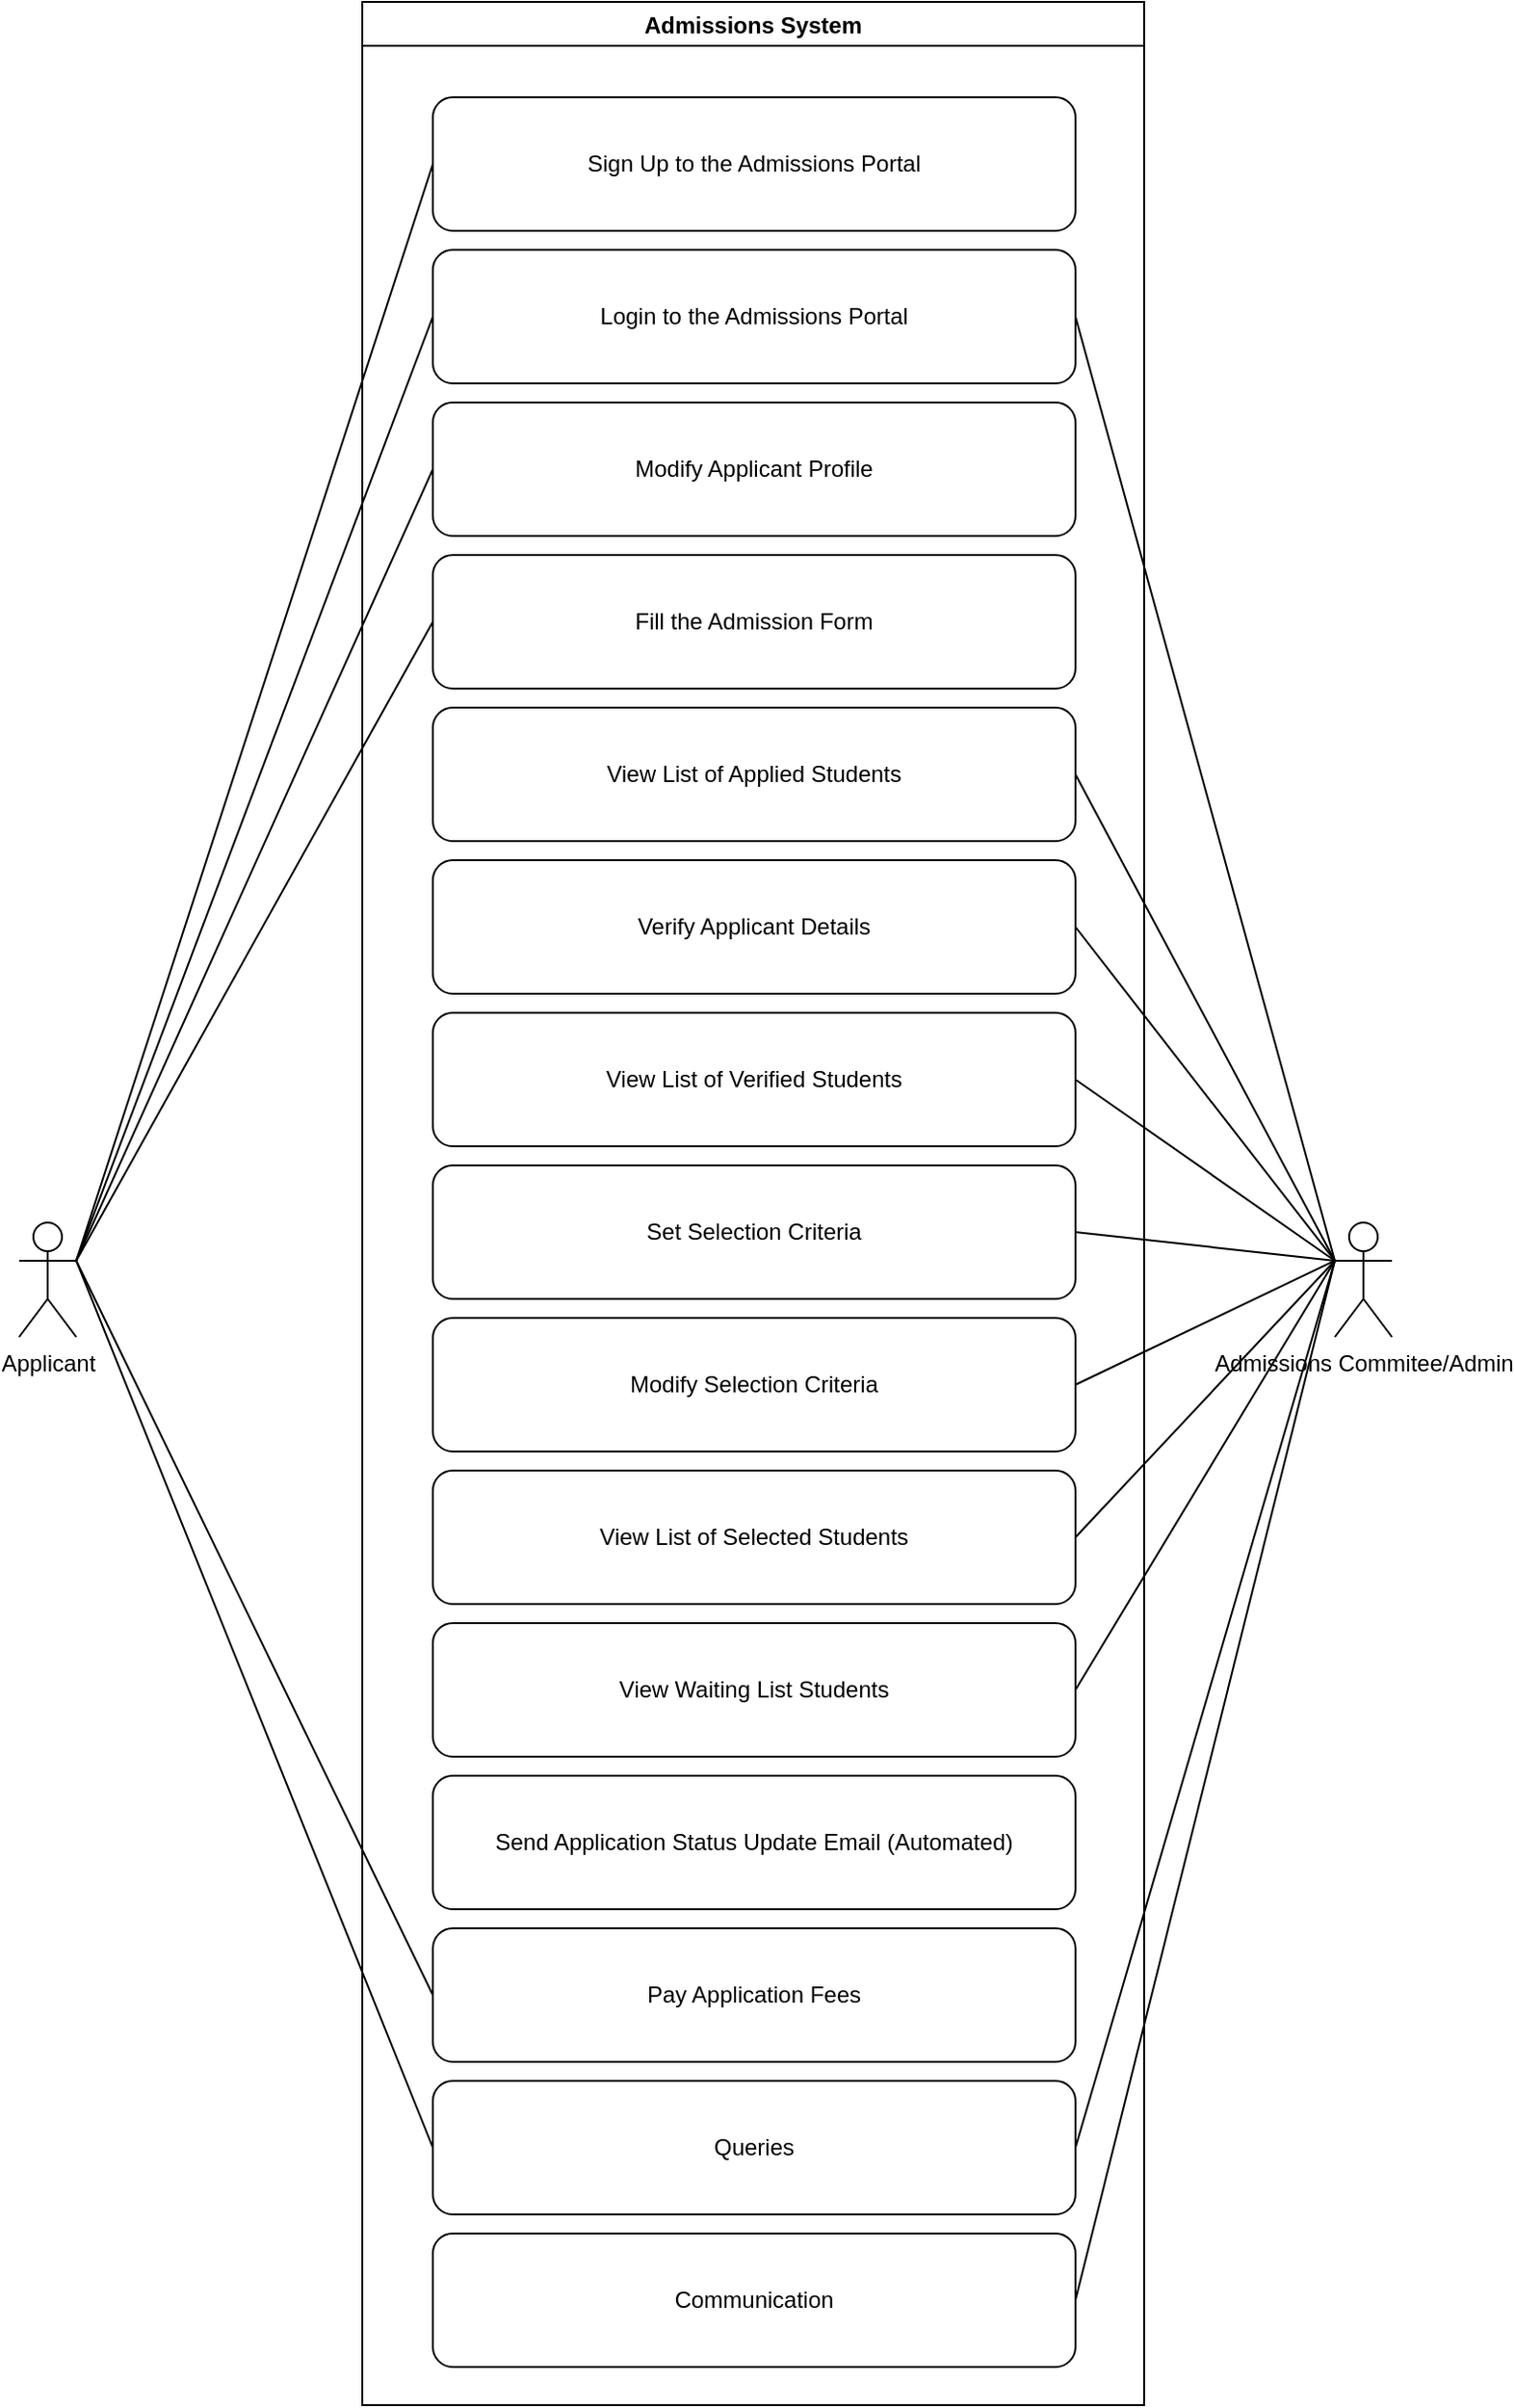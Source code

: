 <mxfile version="17.4.0" type="device"><diagram id="k9n9-CQZsQ2aGHW007xL" name="Page-1"><mxGraphModel dx="1422" dy="741" grid="1" gridSize="10" guides="1" tooltips="1" connect="1" arrows="1" fold="1" page="1" pageScale="1" pageWidth="850" pageHeight="1100" math="0" shadow="0"><root><mxCell id="0"/><mxCell id="1" parent="0"/><mxCell id="ayc1Tt3AWwYWDN0XbUUm-1" value="Applicant" style="shape=umlActor;verticalLabelPosition=bottom;verticalAlign=top;html=1;outlineConnect=0;" vertex="1" parent="1"><mxGeometry x="40" y="670" width="30" height="60" as="geometry"/></mxCell><mxCell id="ayc1Tt3AWwYWDN0XbUUm-2" value="&lt;div&gt;Admissions Commitee/Admin&lt;/div&gt;" style="shape=umlActor;verticalLabelPosition=bottom;verticalAlign=top;html=1;outlineConnect=0;" vertex="1" parent="1"><mxGeometry x="730" y="670" width="30" height="60" as="geometry"/></mxCell><mxCell id="ayc1Tt3AWwYWDN0XbUUm-4" value="Admissions System" style="swimlane;" vertex="1" parent="1"><mxGeometry x="220" y="30" width="410" height="1260" as="geometry"/></mxCell><mxCell id="ayc1Tt3AWwYWDN0XbUUm-5" value="Sign Up to the Admissions Portal" style="rounded=1;whiteSpace=wrap;html=1;" vertex="1" parent="ayc1Tt3AWwYWDN0XbUUm-4"><mxGeometry x="37" y="50" width="337" height="70" as="geometry"/></mxCell><mxCell id="ayc1Tt3AWwYWDN0XbUUm-6" value="Login to the Admissions Portal" style="rounded=1;whiteSpace=wrap;html=1;" vertex="1" parent="ayc1Tt3AWwYWDN0XbUUm-4"><mxGeometry x="37" y="130" width="337" height="70" as="geometry"/></mxCell><mxCell id="ayc1Tt3AWwYWDN0XbUUm-7" value="Fill the Admission Form" style="rounded=1;whiteSpace=wrap;html=1;" vertex="1" parent="ayc1Tt3AWwYWDN0XbUUm-4"><mxGeometry x="37" y="290" width="337" height="70" as="geometry"/></mxCell><mxCell id="ayc1Tt3AWwYWDN0XbUUm-8" value="Pay Application Fees" style="rounded=1;whiteSpace=wrap;html=1;" vertex="1" parent="ayc1Tt3AWwYWDN0XbUUm-4"><mxGeometry x="37" y="1010" width="337" height="70" as="geometry"/></mxCell><mxCell id="ayc1Tt3AWwYWDN0XbUUm-9" value="Modify Applicant Profile" style="rounded=1;whiteSpace=wrap;html=1;" vertex="1" parent="ayc1Tt3AWwYWDN0XbUUm-4"><mxGeometry x="37" y="210" width="337" height="70" as="geometry"/></mxCell><mxCell id="ayc1Tt3AWwYWDN0XbUUm-16" value="Queries" style="rounded=1;whiteSpace=wrap;html=1;" vertex="1" parent="ayc1Tt3AWwYWDN0XbUUm-4"><mxGeometry x="37" y="1090" width="337" height="70" as="geometry"/></mxCell><mxCell id="ayc1Tt3AWwYWDN0XbUUm-17" value="Communication" style="rounded=1;whiteSpace=wrap;html=1;" vertex="1" parent="ayc1Tt3AWwYWDN0XbUUm-4"><mxGeometry x="37" y="1170" width="337" height="70" as="geometry"/></mxCell><mxCell id="ayc1Tt3AWwYWDN0XbUUm-34" value="View List of Applied Students" style="rounded=1;whiteSpace=wrap;html=1;" vertex="1" parent="ayc1Tt3AWwYWDN0XbUUm-4"><mxGeometry x="37" y="370" width="337" height="70" as="geometry"/></mxCell><mxCell id="ayc1Tt3AWwYWDN0XbUUm-35" value="Verify Applicant Details" style="rounded=1;whiteSpace=wrap;html=1;" vertex="1" parent="ayc1Tt3AWwYWDN0XbUUm-4"><mxGeometry x="37" y="450" width="337" height="70" as="geometry"/></mxCell><mxCell id="ayc1Tt3AWwYWDN0XbUUm-36" value="View List of Verified Students" style="rounded=1;whiteSpace=wrap;html=1;" vertex="1" parent="ayc1Tt3AWwYWDN0XbUUm-4"><mxGeometry x="37" y="530" width="337" height="70" as="geometry"/></mxCell><mxCell id="ayc1Tt3AWwYWDN0XbUUm-37" value="Set Selection Criteria" style="rounded=1;whiteSpace=wrap;html=1;" vertex="1" parent="ayc1Tt3AWwYWDN0XbUUm-4"><mxGeometry x="37" y="610" width="337" height="70" as="geometry"/></mxCell><mxCell id="ayc1Tt3AWwYWDN0XbUUm-38" value="Modify Selection Criteria" style="rounded=1;whiteSpace=wrap;html=1;" vertex="1" parent="ayc1Tt3AWwYWDN0XbUUm-4"><mxGeometry x="37" y="690" width="337" height="70" as="geometry"/></mxCell><mxCell id="ayc1Tt3AWwYWDN0XbUUm-39" value="View List of Selected Students" style="rounded=1;whiteSpace=wrap;html=1;" vertex="1" parent="ayc1Tt3AWwYWDN0XbUUm-4"><mxGeometry x="37" y="770" width="337" height="70" as="geometry"/></mxCell><mxCell id="ayc1Tt3AWwYWDN0XbUUm-40" value="View Waiting List Students" style="rounded=1;whiteSpace=wrap;html=1;" vertex="1" parent="ayc1Tt3AWwYWDN0XbUUm-4"><mxGeometry x="37" y="850" width="337" height="70" as="geometry"/></mxCell><mxCell id="ayc1Tt3AWwYWDN0XbUUm-41" value="Send Application Status Update Email (Automated)" style="rounded=1;whiteSpace=wrap;html=1;" vertex="1" parent="ayc1Tt3AWwYWDN0XbUUm-4"><mxGeometry x="37" y="930" width="337" height="70" as="geometry"/></mxCell><mxCell id="ayc1Tt3AWwYWDN0XbUUm-19" value="" style="endArrow=none;html=1;rounded=0;exitX=1;exitY=0.333;exitDx=0;exitDy=0;exitPerimeter=0;entryX=0;entryY=0.5;entryDx=0;entryDy=0;" edge="1" parent="1" source="ayc1Tt3AWwYWDN0XbUUm-1" target="ayc1Tt3AWwYWDN0XbUUm-5"><mxGeometry width="50" height="50" relative="1" as="geometry"><mxPoint x="90" y="350" as="sourcePoint"/><mxPoint x="140" y="300" as="targetPoint"/></mxGeometry></mxCell><mxCell id="ayc1Tt3AWwYWDN0XbUUm-20" value="" style="endArrow=none;html=1;rounded=0;exitX=1;exitY=0.333;exitDx=0;exitDy=0;exitPerimeter=0;entryX=0;entryY=0.5;entryDx=0;entryDy=0;" edge="1" parent="1" source="ayc1Tt3AWwYWDN0XbUUm-1" target="ayc1Tt3AWwYWDN0XbUUm-6"><mxGeometry width="50" height="50" relative="1" as="geometry"><mxPoint x="80" y="360" as="sourcePoint"/><mxPoint x="267" y="125" as="targetPoint"/></mxGeometry></mxCell><mxCell id="ayc1Tt3AWwYWDN0XbUUm-21" value="" style="endArrow=none;html=1;rounded=0;entryX=0;entryY=0.5;entryDx=0;entryDy=0;exitX=1;exitY=0.333;exitDx=0;exitDy=0;exitPerimeter=0;" edge="1" parent="1" source="ayc1Tt3AWwYWDN0XbUUm-1" target="ayc1Tt3AWwYWDN0XbUUm-9"><mxGeometry width="50" height="50" relative="1" as="geometry"><mxPoint x="70" y="350" as="sourcePoint"/><mxPoint x="277" y="135" as="targetPoint"/></mxGeometry></mxCell><mxCell id="ayc1Tt3AWwYWDN0XbUUm-22" value="" style="endArrow=none;html=1;rounded=0;exitX=1;exitY=0.333;exitDx=0;exitDy=0;exitPerimeter=0;entryX=0;entryY=0.5;entryDx=0;entryDy=0;" edge="1" parent="1" source="ayc1Tt3AWwYWDN0XbUUm-1" target="ayc1Tt3AWwYWDN0XbUUm-7"><mxGeometry width="50" height="50" relative="1" as="geometry"><mxPoint x="100" y="380" as="sourcePoint"/><mxPoint x="287" y="145" as="targetPoint"/></mxGeometry></mxCell><mxCell id="ayc1Tt3AWwYWDN0XbUUm-23" value="" style="endArrow=none;html=1;rounded=0;exitX=1;exitY=0.333;exitDx=0;exitDy=0;exitPerimeter=0;entryX=0;entryY=0.5;entryDx=0;entryDy=0;" edge="1" parent="1" source="ayc1Tt3AWwYWDN0XbUUm-1" target="ayc1Tt3AWwYWDN0XbUUm-8"><mxGeometry width="50" height="50" relative="1" as="geometry"><mxPoint x="110" y="390" as="sourcePoint"/><mxPoint x="297" y="155" as="targetPoint"/></mxGeometry></mxCell><mxCell id="ayc1Tt3AWwYWDN0XbUUm-24" value="" style="endArrow=none;html=1;rounded=0;exitX=1;exitY=0.333;exitDx=0;exitDy=0;exitPerimeter=0;entryX=0;entryY=0.5;entryDx=0;entryDy=0;" edge="1" parent="1" source="ayc1Tt3AWwYWDN0XbUUm-1" target="ayc1Tt3AWwYWDN0XbUUm-16"><mxGeometry width="50" height="50" relative="1" as="geometry"><mxPoint x="120" y="400" as="sourcePoint"/><mxPoint x="307" y="165" as="targetPoint"/></mxGeometry></mxCell><mxCell id="ayc1Tt3AWwYWDN0XbUUm-25" value="" style="endArrow=none;html=1;rounded=0;entryX=0;entryY=0.333;entryDx=0;entryDy=0;entryPerimeter=0;exitX=1;exitY=0.5;exitDx=0;exitDy=0;" edge="1" parent="1" source="ayc1Tt3AWwYWDN0XbUUm-6" target="ayc1Tt3AWwYWDN0XbUUm-2"><mxGeometry width="50" height="50" relative="1" as="geometry"><mxPoint x="400" y="410" as="sourcePoint"/><mxPoint x="450" y="360" as="targetPoint"/></mxGeometry></mxCell><mxCell id="ayc1Tt3AWwYWDN0XbUUm-30" value="" style="endArrow=none;html=1;rounded=0;entryX=0;entryY=0.333;entryDx=0;entryDy=0;entryPerimeter=0;exitX=1;exitY=0.5;exitDx=0;exitDy=0;" edge="1" parent="1" source="ayc1Tt3AWwYWDN0XbUUm-16" target="ayc1Tt3AWwYWDN0XbUUm-2"><mxGeometry width="50" height="50" relative="1" as="geometry"><mxPoint x="604" y="205" as="sourcePoint"/><mxPoint x="780" y="360" as="targetPoint"/></mxGeometry></mxCell><mxCell id="ayc1Tt3AWwYWDN0XbUUm-31" value="" style="endArrow=none;html=1;rounded=0;entryX=0;entryY=0.333;entryDx=0;entryDy=0;entryPerimeter=0;exitX=1;exitY=0.5;exitDx=0;exitDy=0;" edge="1" parent="1" source="ayc1Tt3AWwYWDN0XbUUm-17" target="ayc1Tt3AWwYWDN0XbUUm-2"><mxGeometry width="50" height="50" relative="1" as="geometry"><mxPoint x="400" y="410" as="sourcePoint"/><mxPoint x="450" y="360" as="targetPoint"/></mxGeometry></mxCell><mxCell id="ayc1Tt3AWwYWDN0XbUUm-42" value="" style="endArrow=none;html=1;rounded=0;entryX=0;entryY=0.333;entryDx=0;entryDy=0;entryPerimeter=0;exitX=1;exitY=0.5;exitDx=0;exitDy=0;" edge="1" parent="1" source="ayc1Tt3AWwYWDN0XbUUm-34" target="ayc1Tt3AWwYWDN0XbUUm-2"><mxGeometry width="50" height="50" relative="1" as="geometry"><mxPoint x="400" y="590" as="sourcePoint"/><mxPoint x="450" y="540" as="targetPoint"/></mxGeometry></mxCell><mxCell id="ayc1Tt3AWwYWDN0XbUUm-43" value="" style="endArrow=none;html=1;rounded=0;entryX=0;entryY=0.333;entryDx=0;entryDy=0;entryPerimeter=0;exitX=1;exitY=0.5;exitDx=0;exitDy=0;" edge="1" parent="1" source="ayc1Tt3AWwYWDN0XbUUm-35" target="ayc1Tt3AWwYWDN0XbUUm-2"><mxGeometry width="50" height="50" relative="1" as="geometry"><mxPoint x="604" y="445" as="sourcePoint"/><mxPoint x="760" y="700" as="targetPoint"/></mxGeometry></mxCell><mxCell id="ayc1Tt3AWwYWDN0XbUUm-44" value="" style="endArrow=none;html=1;rounded=0;entryX=0;entryY=0.333;entryDx=0;entryDy=0;entryPerimeter=0;exitX=1;exitY=0.5;exitDx=0;exitDy=0;" edge="1" parent="1" source="ayc1Tt3AWwYWDN0XbUUm-36" target="ayc1Tt3AWwYWDN0XbUUm-2"><mxGeometry width="50" height="50" relative="1" as="geometry"><mxPoint x="400" y="590" as="sourcePoint"/><mxPoint x="450" y="540" as="targetPoint"/></mxGeometry></mxCell><mxCell id="ayc1Tt3AWwYWDN0XbUUm-45" value="" style="endArrow=none;html=1;rounded=0;entryX=0;entryY=0.333;entryDx=0;entryDy=0;entryPerimeter=0;exitX=1;exitY=0.5;exitDx=0;exitDy=0;" edge="1" parent="1" source="ayc1Tt3AWwYWDN0XbUUm-37" target="ayc1Tt3AWwYWDN0XbUUm-2"><mxGeometry width="50" height="50" relative="1" as="geometry"><mxPoint x="400" y="860" as="sourcePoint"/><mxPoint x="450" y="810" as="targetPoint"/></mxGeometry></mxCell><mxCell id="ayc1Tt3AWwYWDN0XbUUm-46" value="" style="endArrow=none;html=1;rounded=0;entryX=0;entryY=0.333;entryDx=0;entryDy=0;entryPerimeter=0;exitX=1;exitY=0.5;exitDx=0;exitDy=0;" edge="1" parent="1" source="ayc1Tt3AWwYWDN0XbUUm-38" target="ayc1Tt3AWwYWDN0XbUUm-2"><mxGeometry width="50" height="50" relative="1" as="geometry"><mxPoint x="400" y="860" as="sourcePoint"/><mxPoint x="450" y="810" as="targetPoint"/></mxGeometry></mxCell><mxCell id="ayc1Tt3AWwYWDN0XbUUm-47" value="" style="endArrow=none;html=1;rounded=0;entryX=0;entryY=0.333;entryDx=0;entryDy=0;entryPerimeter=0;exitX=1;exitY=0.5;exitDx=0;exitDy=0;" edge="1" parent="1" source="ayc1Tt3AWwYWDN0XbUUm-39" target="ayc1Tt3AWwYWDN0XbUUm-2"><mxGeometry width="50" height="50" relative="1" as="geometry"><mxPoint x="400" y="860" as="sourcePoint"/><mxPoint x="450" y="810" as="targetPoint"/></mxGeometry></mxCell><mxCell id="ayc1Tt3AWwYWDN0XbUUm-48" value="" style="endArrow=none;html=1;rounded=0;entryX=0;entryY=0.333;entryDx=0;entryDy=0;entryPerimeter=0;exitX=1;exitY=0.5;exitDx=0;exitDy=0;" edge="1" parent="1" source="ayc1Tt3AWwYWDN0XbUUm-40" target="ayc1Tt3AWwYWDN0XbUUm-2"><mxGeometry width="50" height="50" relative="1" as="geometry"><mxPoint x="400" y="980" as="sourcePoint"/><mxPoint x="450" y="930" as="targetPoint"/></mxGeometry></mxCell></root></mxGraphModel></diagram></mxfile>
